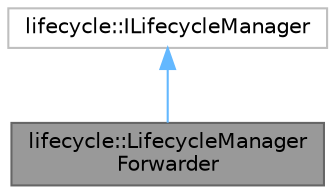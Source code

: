 digraph "lifecycle::LifecycleManagerForwarder"
{
 // LATEX_PDF_SIZE
  bgcolor="transparent";
  edge [fontname=Helvetica,fontsize=10,labelfontname=Helvetica,labelfontsize=10];
  node [fontname=Helvetica,fontsize=10,shape=box,height=0.2,width=0.4];
  Node1 [id="Node000001",label="lifecycle::LifecycleManager\lForwarder",height=0.2,width=0.4,color="gray40", fillcolor="grey60", style="filled", fontcolor="black",tooltip=" "];
  Node2 -> Node1 [id="edge1_Node000001_Node000002",dir="back",color="steelblue1",style="solid",tooltip=" "];
  Node2 [id="Node000002",label="lifecycle::ILifecycleManager",height=0.2,width=0.4,color="grey75", fillcolor="white", style="filled",URL="$d6/d5a/classlifecycle_1_1ILifecycleManager.html",tooltip=" "];
}
